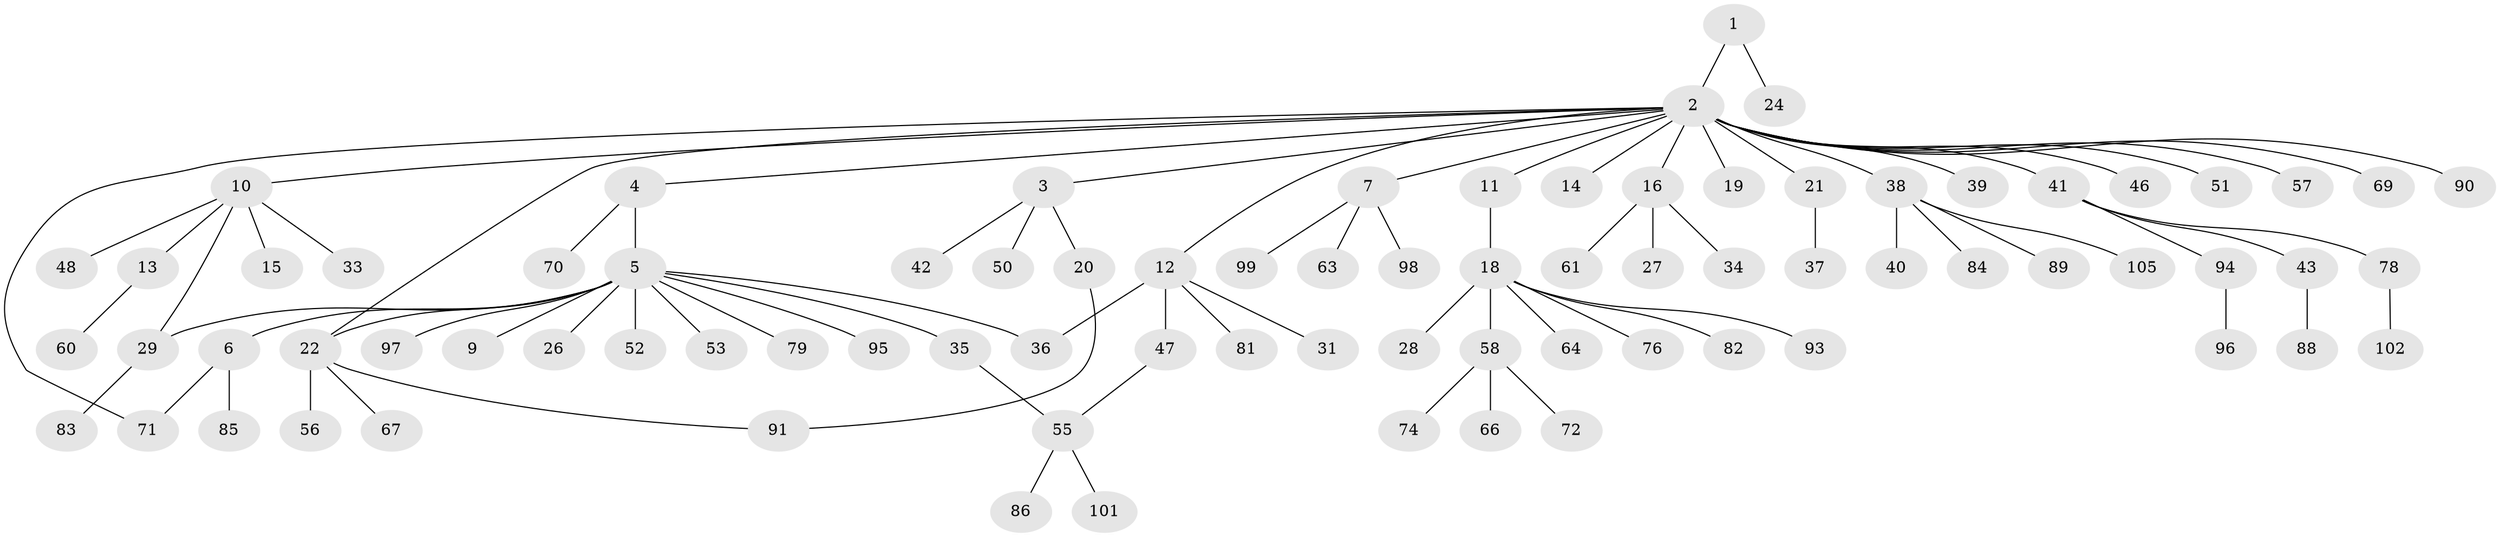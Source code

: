 // Generated by graph-tools (version 1.1) at 2025/23/03/03/25 07:23:55]
// undirected, 82 vertices, 87 edges
graph export_dot {
graph [start="1"]
  node [color=gray90,style=filled];
  1 [super="+68"];
  2 [super="+80"];
  3 [super="+17"];
  4 [super="+25"];
  5 [super="+8"];
  6;
  7 [super="+23"];
  9;
  10 [super="+49"];
  11;
  12 [super="+73"];
  13 [super="+45"];
  14;
  15 [super="+59"];
  16 [super="+103"];
  18 [super="+30"];
  19;
  20 [super="+62"];
  21;
  22 [super="+32"];
  24;
  26;
  27;
  28;
  29 [super="+75"];
  31;
  33;
  34;
  35;
  36 [super="+44"];
  37;
  38 [super="+54"];
  39;
  40;
  41 [super="+65"];
  42;
  43 [super="+77"];
  46;
  47;
  48;
  50;
  51;
  52;
  53;
  55 [super="+100"];
  56;
  57;
  58 [super="+108"];
  60 [super="+106"];
  61;
  63;
  64;
  66;
  67;
  69;
  70;
  71;
  72;
  74;
  76;
  78;
  79 [super="+107"];
  81;
  82;
  83 [super="+87"];
  84;
  85 [super="+92"];
  86;
  88;
  89;
  90;
  91 [super="+104"];
  93;
  94;
  95;
  96;
  97;
  98;
  99;
  101;
  102;
  105;
  1 -- 2;
  1 -- 24;
  2 -- 3;
  2 -- 4;
  2 -- 7;
  2 -- 10;
  2 -- 11;
  2 -- 12;
  2 -- 14;
  2 -- 16;
  2 -- 19;
  2 -- 21;
  2 -- 22;
  2 -- 38;
  2 -- 39;
  2 -- 41;
  2 -- 46;
  2 -- 51;
  2 -- 57;
  2 -- 69;
  2 -- 71;
  2 -- 90;
  3 -- 20;
  3 -- 42;
  3 -- 50;
  4 -- 5;
  4 -- 70;
  5 -- 6;
  5 -- 26;
  5 -- 29;
  5 -- 35;
  5 -- 36;
  5 -- 52;
  5 -- 97;
  5 -- 53;
  5 -- 9;
  5 -- 95;
  5 -- 79;
  5 -- 22;
  6 -- 71;
  6 -- 85;
  7 -- 63;
  7 -- 99;
  7 -- 98;
  10 -- 13;
  10 -- 15;
  10 -- 29;
  10 -- 33;
  10 -- 48;
  11 -- 18;
  12 -- 31;
  12 -- 47;
  12 -- 81;
  12 -- 36;
  13 -- 60;
  16 -- 27;
  16 -- 34;
  16 -- 61;
  18 -- 28;
  18 -- 58;
  18 -- 64;
  18 -- 76;
  18 -- 82;
  18 -- 93;
  20 -- 91;
  21 -- 37;
  22 -- 67;
  22 -- 56;
  22 -- 91;
  29 -- 83;
  35 -- 55;
  38 -- 40;
  38 -- 84;
  38 -- 89;
  38 -- 105;
  41 -- 43 [weight=2];
  41 -- 78;
  41 -- 94;
  43 -- 88;
  47 -- 55;
  55 -- 86;
  55 -- 101;
  58 -- 66;
  58 -- 72;
  58 -- 74;
  78 -- 102;
  94 -- 96;
}
